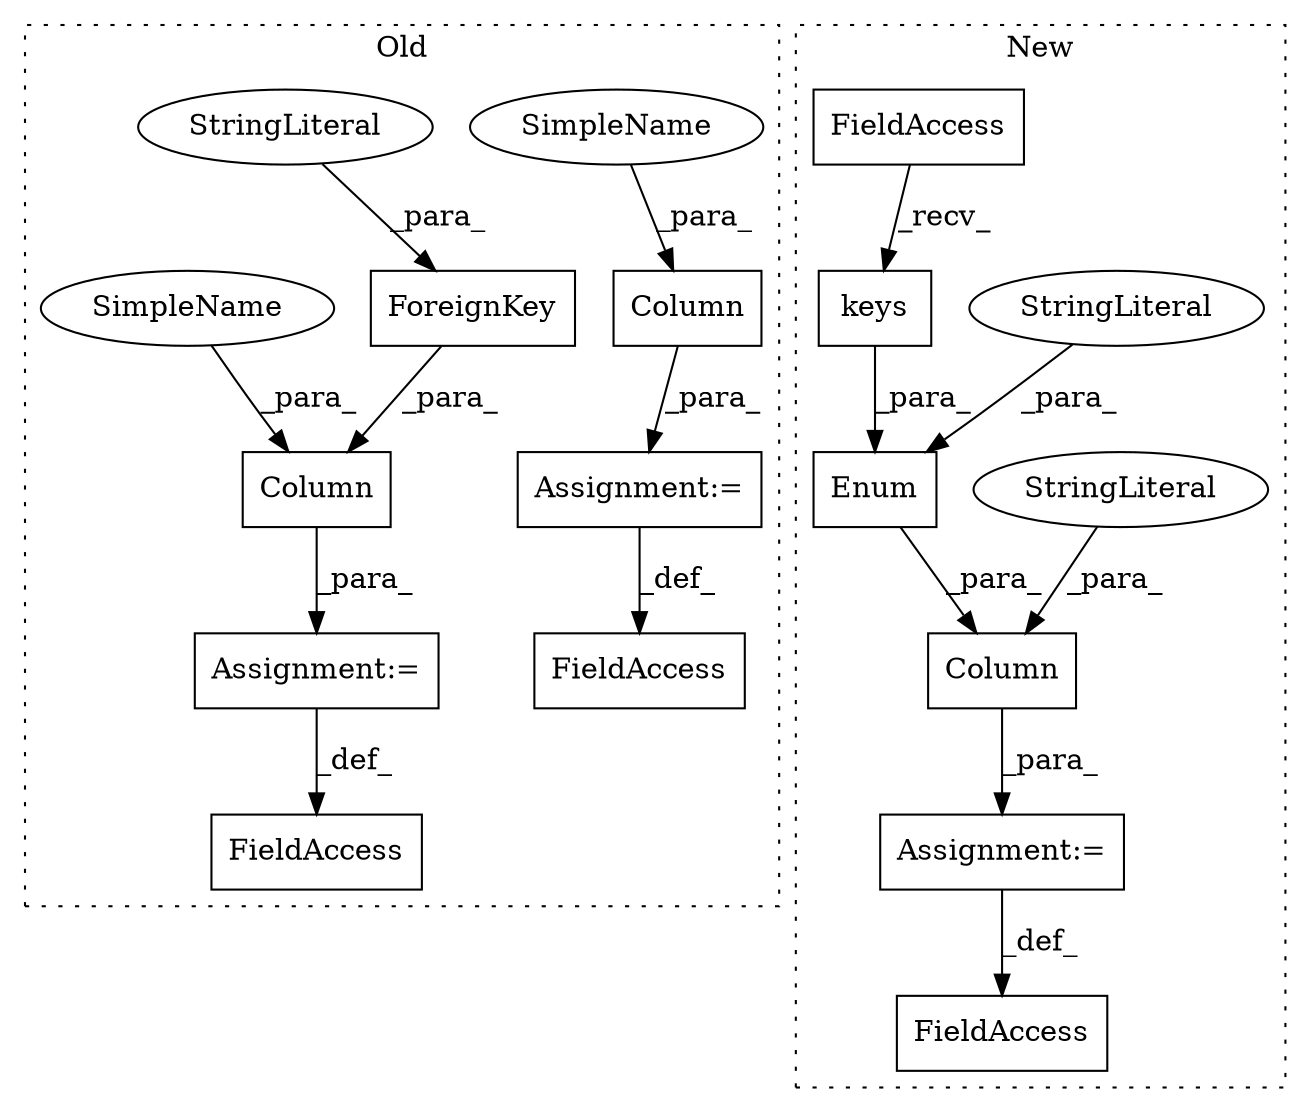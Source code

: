 digraph G {
subgraph cluster0 {
1 [label="Column" a="32" s="6969,7020" l="7,1" shape="box"];
5 [label="FieldAccess" a="22" s="6953" l="15" shape="box"];
6 [label="Assignment:=" a="7" s="6968" l="1" shape="box"];
10 [label="Column" a="32" s="6731,6784" l="7,1" shape="box"];
11 [label="FieldAccess" a="22" s="6712" l="18" shape="box"];
12 [label="Assignment:=" a="7" s="6730" l="1" shape="box"];
13 [label="ForeignKey" a="32" s="6983,7019" l="11,1" shape="box"];
16 [label="StringLiteral" a="45" s="6994" l="25" shape="ellipse"];
17 [label="SimpleName" a="42" s="6738" l="6" shape="ellipse"];
18 [label="SimpleName" a="42" s="6976" l="6" shape="ellipse"];
label = "Old";
style="dotted";
}
subgraph cluster1 {
2 [label="Column" a="32" s="6023,6242" l="7,1" shape="box"];
3 [label="FieldAccess" a="22" s="6004" l="18" shape="box"];
4 [label="Assignment:=" a="7" s="6022" l="1" shape="box"];
7 [label="StringLiteral" a="45" s="6102" l="140" shape="ellipse"];
8 [label="Enum" a="32" s="6030,6100" l="5,1" shape="box"];
9 [label="StringLiteral" a="45" s="6078" l="22" shape="ellipse"];
14 [label="keys" a="32" s="6071" l="6" shape="box"];
15 [label="FieldAccess" a="22" s="6035" l="4" shape="box"];
label = "New";
style="dotted";
}
1 -> 6 [label="_para_"];
2 -> 4 [label="_para_"];
4 -> 3 [label="_def_"];
6 -> 5 [label="_def_"];
7 -> 2 [label="_para_"];
8 -> 2 [label="_para_"];
9 -> 8 [label="_para_"];
10 -> 12 [label="_para_"];
12 -> 11 [label="_def_"];
13 -> 1 [label="_para_"];
14 -> 8 [label="_para_"];
15 -> 14 [label="_recv_"];
16 -> 13 [label="_para_"];
17 -> 10 [label="_para_"];
18 -> 1 [label="_para_"];
}